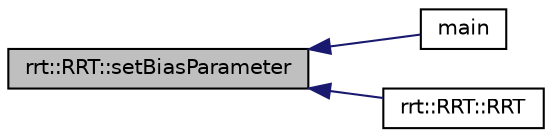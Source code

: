 digraph "rrt::RRT::setBiasParameter"
{
 // INTERACTIVE_SVG=YES
  edge [fontname="Helvetica",fontsize="10",labelfontname="Helvetica",labelfontsize="10"];
  node [fontname="Helvetica",fontsize="10",shape=record];
  rankdir="LR";
  Node1 [label="rrt::RRT::setBiasParameter",height=0.2,width=0.4,color="black", fillcolor="grey75", style="filled", fontcolor="black"];
  Node1 -> Node2 [dir="back",color="midnightblue",fontsize="10",style="solid",fontname="Helvetica"];
  Node2 [label="main",height=0.2,width=0.4,color="black", fillcolor="white", style="filled",URL="$d1/d31/_r_r_t_2src_2main_8cpp.html#ae66f6b31b5ad750f1fe042a706a4e3d4"];
  Node1 -> Node3 [dir="back",color="midnightblue",fontsize="10",style="solid",fontname="Helvetica"];
  Node3 [label="rrt::RRT::RRT",height=0.2,width=0.4,color="black", fillcolor="white", style="filled",URL="$d8/d87/classrrt_1_1_r_r_t.html#a4296d21df2b5abec44c5f3a85cda5072"];
}
